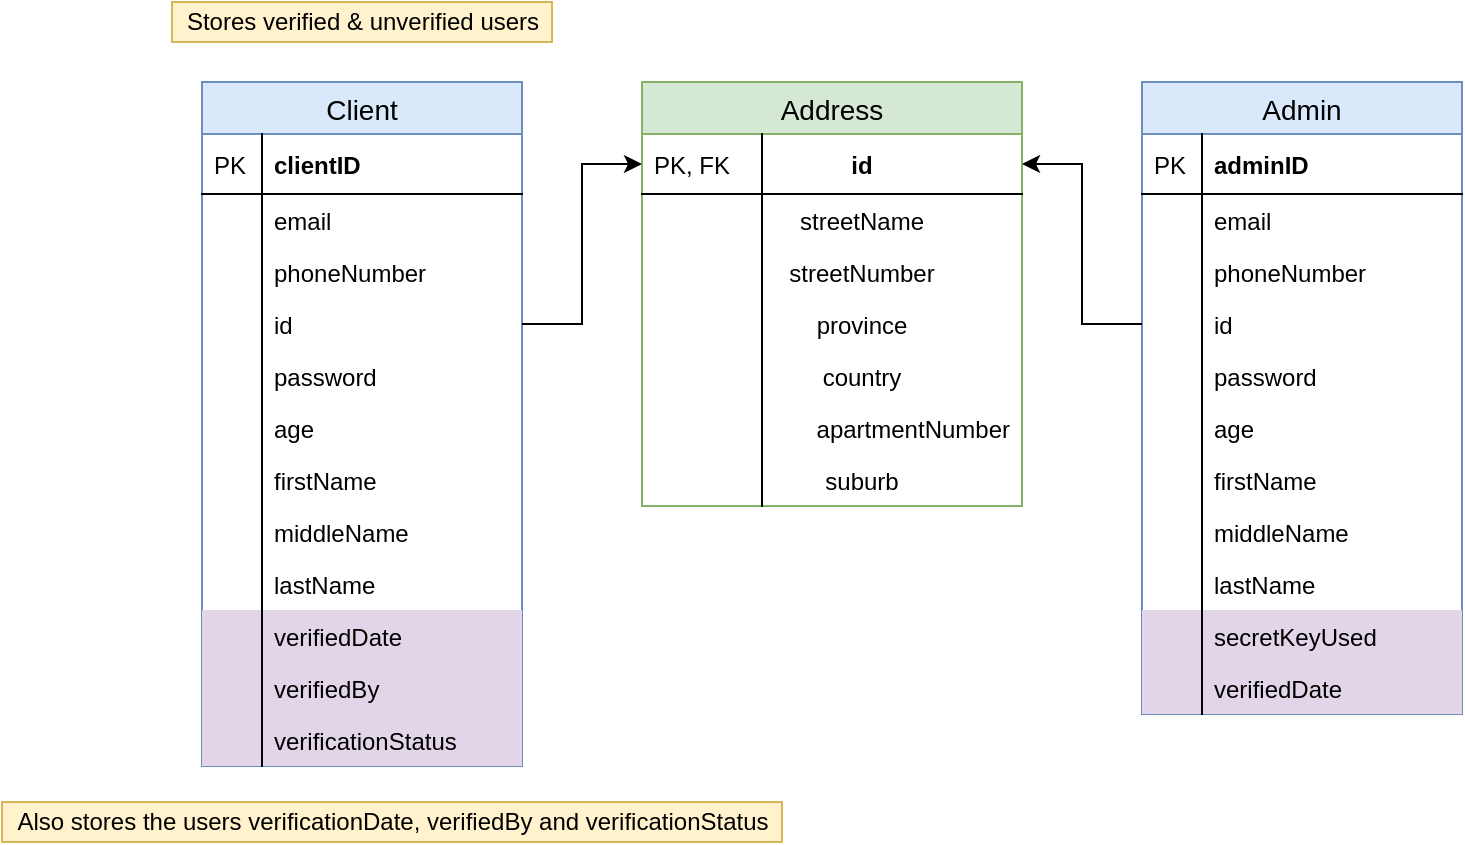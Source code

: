 <mxfile version="12.6.5" type="device"><diagram id="rlhbWHCO26YLHQ6rnHxe" name="Page-1"><mxGraphModel dx="1874" dy="592" grid="1" gridSize="10" guides="1" tooltips="1" connect="1" arrows="1" fold="1" page="1" pageScale="1" pageWidth="850" pageHeight="1100" math="0" shadow="0"><root><mxCell id="0"/><mxCell id="1" parent="0"/><mxCell id="qeu22EVPY_Uh3PlNuSj2-2" value="Client" style="swimlane;fontStyle=0;childLayout=stackLayout;horizontal=1;startSize=26;fillColor=#dae8fc;horizontalStack=0;resizeParent=1;resizeParentMax=0;resizeLast=0;collapsible=1;marginBottom=0;swimlaneFillColor=#ffffff;align=center;fontSize=14;strokeColor=#6c8ebf;" parent="1" vertex="1"><mxGeometry x="60" y="110" width="160" height="342" as="geometry"/></mxCell><mxCell id="qeu22EVPY_Uh3PlNuSj2-3" value="clientID" style="shape=partialRectangle;top=0;left=0;right=0;bottom=1;align=left;verticalAlign=middle;fillColor=none;spacingLeft=34;spacingRight=4;overflow=hidden;rotatable=0;points=[[0,0.5],[1,0.5]];portConstraint=eastwest;dropTarget=0;fontStyle=1;fontSize=12;" parent="qeu22EVPY_Uh3PlNuSj2-2" vertex="1"><mxGeometry y="26" width="160" height="30" as="geometry"/></mxCell><mxCell id="qeu22EVPY_Uh3PlNuSj2-4" value="PK" style="shape=partialRectangle;top=0;left=0;bottom=0;fillColor=none;align=left;verticalAlign=middle;spacingLeft=4;spacingRight=4;overflow=hidden;rotatable=0;points=[];portConstraint=eastwest;part=1;fontSize=12;" parent="qeu22EVPY_Uh3PlNuSj2-3" vertex="1" connectable="0"><mxGeometry width="30" height="30" as="geometry"/></mxCell><mxCell id="qeu22EVPY_Uh3PlNuSj2-5" value="email" style="shape=partialRectangle;top=0;left=0;right=0;bottom=0;align=left;verticalAlign=top;fillColor=none;spacingLeft=34;spacingRight=4;overflow=hidden;rotatable=0;points=[[0,0.5],[1,0.5]];portConstraint=eastwest;dropTarget=0;fontSize=12;" parent="qeu22EVPY_Uh3PlNuSj2-2" vertex="1"><mxGeometry y="56" width="160" height="26" as="geometry"/></mxCell><mxCell id="qeu22EVPY_Uh3PlNuSj2-6" value="" style="shape=partialRectangle;top=0;left=0;bottom=0;fillColor=none;align=left;verticalAlign=top;spacingLeft=4;spacingRight=4;overflow=hidden;rotatable=0;points=[];portConstraint=eastwest;part=1;fontSize=12;" parent="qeu22EVPY_Uh3PlNuSj2-5" vertex="1" connectable="0"><mxGeometry width="30" height="26" as="geometry"/></mxCell><mxCell id="qeu22EVPY_Uh3PlNuSj2-125" value="phoneNumber" style="shape=partialRectangle;top=0;left=0;right=0;bottom=0;align=left;verticalAlign=top;fillColor=none;spacingLeft=34;spacingRight=4;overflow=hidden;rotatable=0;points=[[0,0.5],[1,0.5]];portConstraint=eastwest;dropTarget=0;fontSize=12;" parent="qeu22EVPY_Uh3PlNuSj2-2" vertex="1"><mxGeometry y="82" width="160" height="26" as="geometry"/></mxCell><mxCell id="qeu22EVPY_Uh3PlNuSj2-126" value="" style="shape=partialRectangle;top=0;left=0;bottom=0;fillColor=none;align=left;verticalAlign=top;spacingLeft=4;spacingRight=4;overflow=hidden;rotatable=0;points=[];portConstraint=eastwest;part=1;fontSize=12;" parent="qeu22EVPY_Uh3PlNuSj2-125" vertex="1" connectable="0"><mxGeometry width="30" height="26" as="geometry"/></mxCell><mxCell id="qeu22EVPY_Uh3PlNuSj2-7" value="id" style="shape=partialRectangle;top=0;left=0;right=0;bottom=0;align=left;verticalAlign=top;fillColor=none;spacingLeft=34;spacingRight=4;overflow=hidden;rotatable=0;points=[[0,0.5],[1,0.5]];portConstraint=eastwest;dropTarget=0;fontSize=12;" parent="qeu22EVPY_Uh3PlNuSj2-2" vertex="1"><mxGeometry y="108" width="160" height="26" as="geometry"/></mxCell><mxCell id="qeu22EVPY_Uh3PlNuSj2-8" value="" style="shape=partialRectangle;top=0;left=0;bottom=0;fillColor=none;align=left;verticalAlign=top;spacingLeft=4;spacingRight=4;overflow=hidden;rotatable=0;points=[];portConstraint=eastwest;part=1;fontSize=12;" parent="qeu22EVPY_Uh3PlNuSj2-7" vertex="1" connectable="0"><mxGeometry width="30" height="26" as="geometry"/></mxCell><mxCell id="qeu22EVPY_Uh3PlNuSj2-9" value="password&#10;" style="shape=partialRectangle;top=0;left=0;right=0;bottom=0;align=left;verticalAlign=top;fillColor=none;spacingLeft=34;spacingRight=4;overflow=hidden;rotatable=0;points=[[0,0.5],[1,0.5]];portConstraint=eastwest;dropTarget=0;fontSize=12;" parent="qeu22EVPY_Uh3PlNuSj2-2" vertex="1"><mxGeometry y="134" width="160" height="26" as="geometry"/></mxCell><mxCell id="qeu22EVPY_Uh3PlNuSj2-10" value="" style="shape=partialRectangle;top=0;left=0;bottom=0;fillColor=none;align=left;verticalAlign=top;spacingLeft=4;spacingRight=4;overflow=hidden;rotatable=0;points=[];portConstraint=eastwest;part=1;fontSize=12;" parent="qeu22EVPY_Uh3PlNuSj2-9" vertex="1" connectable="0"><mxGeometry width="30" height="26" as="geometry"/></mxCell><mxCell id="qeu22EVPY_Uh3PlNuSj2-13" value="age" style="shape=partialRectangle;top=0;left=0;right=0;bottom=0;align=left;verticalAlign=top;fillColor=none;spacingLeft=34;spacingRight=4;overflow=hidden;rotatable=0;points=[[0,0.5],[1,0.5]];portConstraint=eastwest;dropTarget=0;fontSize=12;" parent="qeu22EVPY_Uh3PlNuSj2-2" vertex="1"><mxGeometry y="160" width="160" height="26" as="geometry"/></mxCell><mxCell id="qeu22EVPY_Uh3PlNuSj2-14" value="" style="shape=partialRectangle;top=0;left=0;bottom=0;fillColor=none;align=left;verticalAlign=top;spacingLeft=4;spacingRight=4;overflow=hidden;rotatable=0;points=[];portConstraint=eastwest;part=1;fontSize=12;" parent="qeu22EVPY_Uh3PlNuSj2-13" vertex="1" connectable="0"><mxGeometry width="30" height="26" as="geometry"/></mxCell><mxCell id="qeu22EVPY_Uh3PlNuSj2-15" value="firstName" style="shape=partialRectangle;top=0;left=0;right=0;bottom=0;align=left;verticalAlign=top;fillColor=none;spacingLeft=34;spacingRight=4;overflow=hidden;rotatable=0;points=[[0,0.5],[1,0.5]];portConstraint=eastwest;dropTarget=0;fontSize=12;" parent="qeu22EVPY_Uh3PlNuSj2-2" vertex="1"><mxGeometry y="186" width="160" height="26" as="geometry"/></mxCell><mxCell id="qeu22EVPY_Uh3PlNuSj2-16" value="" style="shape=partialRectangle;top=0;left=0;bottom=0;fillColor=none;align=left;verticalAlign=top;spacingLeft=4;spacingRight=4;overflow=hidden;rotatable=0;points=[];portConstraint=eastwest;part=1;fontSize=12;" parent="qeu22EVPY_Uh3PlNuSj2-15" vertex="1" connectable="0"><mxGeometry width="30" height="26" as="geometry"/></mxCell><mxCell id="qeu22EVPY_Uh3PlNuSj2-17" value="middleName" style="shape=partialRectangle;top=0;left=0;right=0;bottom=0;align=left;verticalAlign=top;fillColor=none;spacingLeft=34;spacingRight=4;overflow=hidden;rotatable=0;points=[[0,0.5],[1,0.5]];portConstraint=eastwest;dropTarget=0;fontSize=12;" parent="qeu22EVPY_Uh3PlNuSj2-2" vertex="1"><mxGeometry y="212" width="160" height="26" as="geometry"/></mxCell><mxCell id="qeu22EVPY_Uh3PlNuSj2-18" value="" style="shape=partialRectangle;top=0;left=0;bottom=0;fillColor=none;align=left;verticalAlign=top;spacingLeft=4;spacingRight=4;overflow=hidden;rotatable=0;points=[];portConstraint=eastwest;part=1;fontSize=12;" parent="qeu22EVPY_Uh3PlNuSj2-17" vertex="1" connectable="0"><mxGeometry width="30" height="26" as="geometry"/></mxCell><mxCell id="qeu22EVPY_Uh3PlNuSj2-19" value="lastName" style="shape=partialRectangle;top=0;left=0;right=0;bottom=0;align=left;verticalAlign=top;fillColor=none;spacingLeft=34;spacingRight=4;overflow=hidden;rotatable=0;points=[[0,0.5],[1,0.5]];portConstraint=eastwest;dropTarget=0;fontSize=12;" parent="qeu22EVPY_Uh3PlNuSj2-2" vertex="1"><mxGeometry y="238" width="160" height="26" as="geometry"/></mxCell><mxCell id="qeu22EVPY_Uh3PlNuSj2-20" value="" style="shape=partialRectangle;top=0;left=0;bottom=0;fillColor=none;align=left;verticalAlign=top;spacingLeft=4;spacingRight=4;overflow=hidden;rotatable=0;points=[];portConstraint=eastwest;part=1;fontSize=12;" parent="qeu22EVPY_Uh3PlNuSj2-19" vertex="1" connectable="0"><mxGeometry width="30" height="26" as="geometry"/></mxCell><mxCell id="qeu22EVPY_Uh3PlNuSj2-76" value="verifiedDate" style="shape=partialRectangle;top=0;left=0;right=0;bottom=0;align=left;verticalAlign=top;fillColor=#e1d5e7;spacingLeft=34;spacingRight=4;overflow=hidden;rotatable=0;points=[[0,0.5],[1,0.5]];portConstraint=eastwest;dropTarget=0;fontSize=12;strokeColor=#9673a6;" parent="qeu22EVPY_Uh3PlNuSj2-2" vertex="1"><mxGeometry y="264" width="160" height="26" as="geometry"/></mxCell><mxCell id="qeu22EVPY_Uh3PlNuSj2-77" value="" style="shape=partialRectangle;top=0;left=0;bottom=0;fillColor=none;align=left;verticalAlign=top;spacingLeft=4;spacingRight=4;overflow=hidden;rotatable=0;points=[];portConstraint=eastwest;part=1;fontSize=12;" parent="qeu22EVPY_Uh3PlNuSj2-76" vertex="1" connectable="0"><mxGeometry width="30" height="26" as="geometry"/></mxCell><mxCell id="qeu22EVPY_Uh3PlNuSj2-78" value="verifiedBy" style="shape=partialRectangle;top=0;left=0;right=0;bottom=0;align=left;verticalAlign=top;fillColor=#e1d5e7;spacingLeft=34;spacingRight=4;overflow=hidden;rotatable=0;points=[[0,0.5],[1,0.5]];portConstraint=eastwest;dropTarget=0;fontSize=12;strokeColor=#9673a6;" parent="qeu22EVPY_Uh3PlNuSj2-2" vertex="1"><mxGeometry y="290" width="160" height="26" as="geometry"/></mxCell><mxCell id="qeu22EVPY_Uh3PlNuSj2-79" value="" style="shape=partialRectangle;top=0;left=0;bottom=0;fillColor=none;align=left;verticalAlign=top;spacingLeft=4;spacingRight=4;overflow=hidden;rotatable=0;points=[];portConstraint=eastwest;part=1;fontSize=12;" parent="qeu22EVPY_Uh3PlNuSj2-78" vertex="1" connectable="0"><mxGeometry width="30" height="26" as="geometry"/></mxCell><mxCell id="gw5BYJS6jvpNs3H9UEHQ-1" value="verificationStatus" style="shape=partialRectangle;top=0;left=0;right=0;bottom=0;align=left;verticalAlign=top;fillColor=#e1d5e7;spacingLeft=34;spacingRight=4;overflow=hidden;rotatable=0;points=[[0,0.5],[1,0.5]];portConstraint=eastwest;dropTarget=0;fontSize=12;strokeColor=#9673a6;" parent="qeu22EVPY_Uh3PlNuSj2-2" vertex="1"><mxGeometry y="316" width="160" height="26" as="geometry"/></mxCell><mxCell id="gw5BYJS6jvpNs3H9UEHQ-2" value="" style="shape=partialRectangle;top=0;left=0;bottom=0;fillColor=none;align=left;verticalAlign=top;spacingLeft=4;spacingRight=4;overflow=hidden;rotatable=0;points=[];portConstraint=eastwest;part=1;fontSize=12;" parent="gw5BYJS6jvpNs3H9UEHQ-1" vertex="1" connectable="0"><mxGeometry width="30" height="26" as="geometry"/></mxCell><mxCell id="qeu22EVPY_Uh3PlNuSj2-21" value="Address" style="swimlane;fontStyle=0;childLayout=stackLayout;horizontal=1;startSize=26;fillColor=#d5e8d4;horizontalStack=0;resizeParent=1;resizeParentMax=0;resizeLast=0;collapsible=1;marginBottom=0;swimlaneFillColor=#ffffff;align=center;fontSize=14;strokeColor=#82b366;" parent="1" vertex="1"><mxGeometry x="280" y="110" width="190" height="212" as="geometry"/></mxCell><mxCell id="qeu22EVPY_Uh3PlNuSj2-22" value="id" style="shape=partialRectangle;top=0;left=0;right=0;bottom=1;align=center;verticalAlign=middle;fillColor=none;spacingLeft=34;spacingRight=4;overflow=hidden;rotatable=0;points=[[0,0.5],[1,0.5]];portConstraint=eastwest;dropTarget=0;fontStyle=1;fontSize=12;" parent="qeu22EVPY_Uh3PlNuSj2-21" vertex="1"><mxGeometry y="26" width="190" height="30" as="geometry"/></mxCell><mxCell id="qeu22EVPY_Uh3PlNuSj2-23" value="PK, FK" style="shape=partialRectangle;top=0;left=0;bottom=0;fillColor=none;align=left;verticalAlign=middle;spacingLeft=4;spacingRight=4;overflow=hidden;rotatable=0;points=[];portConstraint=eastwest;part=1;fontSize=12;" parent="qeu22EVPY_Uh3PlNuSj2-22" vertex="1" connectable="0"><mxGeometry width="60" height="30" as="geometry"/></mxCell><mxCell id="qeu22EVPY_Uh3PlNuSj2-24" value="streetName&#10;" style="shape=partialRectangle;top=0;left=0;right=0;bottom=0;align=center;verticalAlign=top;fillColor=none;spacingLeft=34;spacingRight=4;overflow=hidden;rotatable=0;points=[[0,0.5],[1,0.5]];portConstraint=eastwest;dropTarget=0;fontSize=12;" parent="qeu22EVPY_Uh3PlNuSj2-21" vertex="1"><mxGeometry y="56" width="190" height="26" as="geometry"/></mxCell><mxCell id="qeu22EVPY_Uh3PlNuSj2-25" value="" style="shape=partialRectangle;top=0;left=0;bottom=0;fillColor=none;align=left;verticalAlign=top;spacingLeft=4;spacingRight=4;overflow=hidden;rotatable=0;points=[];portConstraint=eastwest;part=1;fontSize=12;" parent="qeu22EVPY_Uh3PlNuSj2-24" vertex="1" connectable="0"><mxGeometry width="60" height="26" as="geometry"/></mxCell><mxCell id="qeu22EVPY_Uh3PlNuSj2-43" value="streetNumber" style="shape=partialRectangle;top=0;left=0;right=0;bottom=0;align=center;verticalAlign=top;fillColor=none;spacingLeft=34;spacingRight=4;overflow=hidden;rotatable=0;points=[[0,0.5],[1,0.5]];portConstraint=eastwest;dropTarget=0;fontSize=12;" parent="qeu22EVPY_Uh3PlNuSj2-21" vertex="1"><mxGeometry y="82" width="190" height="26" as="geometry"/></mxCell><mxCell id="qeu22EVPY_Uh3PlNuSj2-44" value="" style="shape=partialRectangle;top=0;left=0;bottom=0;fillColor=none;align=left;verticalAlign=top;spacingLeft=4;spacingRight=4;overflow=hidden;rotatable=0;points=[];portConstraint=eastwest;part=1;fontSize=12;" parent="qeu22EVPY_Uh3PlNuSj2-43" vertex="1" connectable="0"><mxGeometry width="60" height="26" as="geometry"/></mxCell><mxCell id="qeu22EVPY_Uh3PlNuSj2-45" value="province" style="shape=partialRectangle;top=0;left=0;right=0;bottom=0;align=center;verticalAlign=top;fillColor=none;spacingLeft=34;spacingRight=4;overflow=hidden;rotatable=0;points=[[0,0.5],[1,0.5]];portConstraint=eastwest;dropTarget=0;fontSize=12;" parent="qeu22EVPY_Uh3PlNuSj2-21" vertex="1"><mxGeometry y="108" width="190" height="26" as="geometry"/></mxCell><mxCell id="qeu22EVPY_Uh3PlNuSj2-46" value="" style="shape=partialRectangle;top=0;left=0;bottom=0;fillColor=none;align=left;verticalAlign=top;spacingLeft=4;spacingRight=4;overflow=hidden;rotatable=0;points=[];portConstraint=eastwest;part=1;fontSize=12;" parent="qeu22EVPY_Uh3PlNuSj2-45" vertex="1" connectable="0"><mxGeometry width="60" height="26" as="geometry"/></mxCell><mxCell id="qeu22EVPY_Uh3PlNuSj2-47" value="country" style="shape=partialRectangle;top=0;left=0;right=0;bottom=0;align=center;verticalAlign=top;fillColor=none;spacingLeft=34;spacingRight=4;overflow=hidden;rotatable=0;points=[[0,0.5],[1,0.5]];portConstraint=eastwest;dropTarget=0;fontSize=12;" parent="qeu22EVPY_Uh3PlNuSj2-21" vertex="1"><mxGeometry y="134" width="190" height="26" as="geometry"/></mxCell><mxCell id="qeu22EVPY_Uh3PlNuSj2-48" value="" style="shape=partialRectangle;top=0;left=0;bottom=0;fillColor=none;align=left;verticalAlign=top;spacingLeft=4;spacingRight=4;overflow=hidden;rotatable=0;points=[];portConstraint=eastwest;part=1;fontSize=12;" parent="qeu22EVPY_Uh3PlNuSj2-47" vertex="1" connectable="0"><mxGeometry width="60" height="26" as="geometry"/></mxCell><mxCell id="qeu22EVPY_Uh3PlNuSj2-49" value="apartmentNumber" style="shape=partialRectangle;top=0;left=0;right=0;bottom=0;align=right;verticalAlign=top;fillColor=none;spacingLeft=34;spacingRight=4;overflow=hidden;rotatable=0;points=[[0,0.5],[1,0.5]];portConstraint=eastwest;dropTarget=0;fontSize=12;" parent="qeu22EVPY_Uh3PlNuSj2-21" vertex="1"><mxGeometry y="160" width="190" height="26" as="geometry"/></mxCell><mxCell id="qeu22EVPY_Uh3PlNuSj2-50" value="" style="shape=partialRectangle;top=0;left=0;bottom=0;fillColor=none;align=left;verticalAlign=top;spacingLeft=4;spacingRight=4;overflow=hidden;rotatable=0;points=[];portConstraint=eastwest;part=1;fontSize=12;" parent="qeu22EVPY_Uh3PlNuSj2-49" vertex="1" connectable="0"><mxGeometry width="60" height="26" as="geometry"/></mxCell><mxCell id="5GIPRN6ukvB4GxoB2Iz9-3" value="suburb" style="shape=partialRectangle;top=0;left=0;right=0;bottom=0;align=center;verticalAlign=top;fillColor=none;spacingLeft=34;spacingRight=4;overflow=hidden;rotatable=0;points=[[0,0.5],[1,0.5]];portConstraint=eastwest;dropTarget=0;fontSize=12;" parent="qeu22EVPY_Uh3PlNuSj2-21" vertex="1"><mxGeometry y="186" width="190" height="26" as="geometry"/></mxCell><mxCell id="5GIPRN6ukvB4GxoB2Iz9-4" value="" style="shape=partialRectangle;top=0;left=0;bottom=0;fillColor=none;align=left;verticalAlign=top;spacingLeft=4;spacingRight=4;overflow=hidden;rotatable=0;points=[];portConstraint=eastwest;part=1;fontSize=12;" parent="5GIPRN6ukvB4GxoB2Iz9-3" vertex="1" connectable="0"><mxGeometry width="60" height="26" as="geometry"/></mxCell><mxCell id="qeu22EVPY_Uh3PlNuSj2-40" style="edgeStyle=orthogonalEdgeStyle;rounded=0;orthogonalLoop=1;jettySize=auto;html=1;entryX=0;entryY=0.5;entryDx=0;entryDy=0;" parent="1" source="qeu22EVPY_Uh3PlNuSj2-7" target="qeu22EVPY_Uh3PlNuSj2-22" edge="1"><mxGeometry relative="1" as="geometry"/></mxCell><mxCell id="qeu22EVPY_Uh3PlNuSj2-51" value="Admin" style="swimlane;fontStyle=0;childLayout=stackLayout;horizontal=1;startSize=26;fillColor=#dae8fc;horizontalStack=0;resizeParent=1;resizeParentMax=0;resizeLast=0;collapsible=1;marginBottom=0;swimlaneFillColor=#ffffff;align=center;fontSize=14;strokeColor=#6c8ebf;" parent="1" vertex="1"><mxGeometry x="530" y="110" width="160" height="316" as="geometry"/></mxCell><mxCell id="qeu22EVPY_Uh3PlNuSj2-52" value="adminID" style="shape=partialRectangle;top=0;left=0;right=0;bottom=1;align=left;verticalAlign=middle;fillColor=none;spacingLeft=34;spacingRight=4;overflow=hidden;rotatable=0;points=[[0,0.5],[1,0.5]];portConstraint=eastwest;dropTarget=0;fontStyle=1;fontSize=12;" parent="qeu22EVPY_Uh3PlNuSj2-51" vertex="1"><mxGeometry y="26" width="160" height="30" as="geometry"/></mxCell><mxCell id="qeu22EVPY_Uh3PlNuSj2-53" value="PK" style="shape=partialRectangle;top=0;left=0;bottom=0;fillColor=none;align=left;verticalAlign=middle;spacingLeft=4;spacingRight=4;overflow=hidden;rotatable=0;points=[];portConstraint=eastwest;part=1;fontSize=12;" parent="qeu22EVPY_Uh3PlNuSj2-52" vertex="1" connectable="0"><mxGeometry width="30" height="30" as="geometry"/></mxCell><mxCell id="qeu22EVPY_Uh3PlNuSj2-54" value="email" style="shape=partialRectangle;top=0;left=0;right=0;bottom=0;align=left;verticalAlign=top;fillColor=none;spacingLeft=34;spacingRight=4;overflow=hidden;rotatable=0;points=[[0,0.5],[1,0.5]];portConstraint=eastwest;dropTarget=0;fontSize=12;" parent="qeu22EVPY_Uh3PlNuSj2-51" vertex="1"><mxGeometry y="56" width="160" height="26" as="geometry"/></mxCell><mxCell id="qeu22EVPY_Uh3PlNuSj2-55" value="" style="shape=partialRectangle;top=0;left=0;bottom=0;fillColor=none;align=left;verticalAlign=top;spacingLeft=4;spacingRight=4;overflow=hidden;rotatable=0;points=[];portConstraint=eastwest;part=1;fontSize=12;" parent="qeu22EVPY_Uh3PlNuSj2-54" vertex="1" connectable="0"><mxGeometry width="30" height="26" as="geometry"/></mxCell><mxCell id="qeu22EVPY_Uh3PlNuSj2-127" value="phoneNumber" style="shape=partialRectangle;top=0;left=0;right=0;bottom=0;align=left;verticalAlign=top;fillColor=none;spacingLeft=34;spacingRight=4;overflow=hidden;rotatable=0;points=[[0,0.5],[1,0.5]];portConstraint=eastwest;dropTarget=0;fontSize=12;" parent="qeu22EVPY_Uh3PlNuSj2-51" vertex="1"><mxGeometry y="82" width="160" height="26" as="geometry"/></mxCell><mxCell id="qeu22EVPY_Uh3PlNuSj2-128" value="" style="shape=partialRectangle;top=0;left=0;bottom=0;fillColor=none;align=left;verticalAlign=top;spacingLeft=4;spacingRight=4;overflow=hidden;rotatable=0;points=[];portConstraint=eastwest;part=1;fontSize=12;" parent="qeu22EVPY_Uh3PlNuSj2-127" vertex="1" connectable="0"><mxGeometry width="30" height="26" as="geometry"/></mxCell><mxCell id="qeu22EVPY_Uh3PlNuSj2-56" value="id" style="shape=partialRectangle;top=0;left=0;right=0;bottom=0;align=left;verticalAlign=top;fillColor=none;spacingLeft=34;spacingRight=4;overflow=hidden;rotatable=0;points=[[0,0.5],[1,0.5]];portConstraint=eastwest;dropTarget=0;fontSize=12;" parent="qeu22EVPY_Uh3PlNuSj2-51" vertex="1"><mxGeometry y="108" width="160" height="26" as="geometry"/></mxCell><mxCell id="qeu22EVPY_Uh3PlNuSj2-57" value="" style="shape=partialRectangle;top=0;left=0;bottom=0;fillColor=none;align=left;verticalAlign=top;spacingLeft=4;spacingRight=4;overflow=hidden;rotatable=0;points=[];portConstraint=eastwest;part=1;fontSize=12;" parent="qeu22EVPY_Uh3PlNuSj2-56" vertex="1" connectable="0"><mxGeometry width="30" height="26" as="geometry"/></mxCell><mxCell id="qeu22EVPY_Uh3PlNuSj2-58" value="password&#10;" style="shape=partialRectangle;top=0;left=0;right=0;bottom=0;align=left;verticalAlign=top;fillColor=none;spacingLeft=34;spacingRight=4;overflow=hidden;rotatable=0;points=[[0,0.5],[1,0.5]];portConstraint=eastwest;dropTarget=0;fontSize=12;" parent="qeu22EVPY_Uh3PlNuSj2-51" vertex="1"><mxGeometry y="134" width="160" height="26" as="geometry"/></mxCell><mxCell id="qeu22EVPY_Uh3PlNuSj2-59" value="" style="shape=partialRectangle;top=0;left=0;bottom=0;fillColor=none;align=left;verticalAlign=top;spacingLeft=4;spacingRight=4;overflow=hidden;rotatable=0;points=[];portConstraint=eastwest;part=1;fontSize=12;" parent="qeu22EVPY_Uh3PlNuSj2-58" vertex="1" connectable="0"><mxGeometry width="30" height="26" as="geometry"/></mxCell><mxCell id="qeu22EVPY_Uh3PlNuSj2-60" value="age" style="shape=partialRectangle;top=0;left=0;right=0;bottom=0;align=left;verticalAlign=top;fillColor=none;spacingLeft=34;spacingRight=4;overflow=hidden;rotatable=0;points=[[0,0.5],[1,0.5]];portConstraint=eastwest;dropTarget=0;fontSize=12;" parent="qeu22EVPY_Uh3PlNuSj2-51" vertex="1"><mxGeometry y="160" width="160" height="26" as="geometry"/></mxCell><mxCell id="qeu22EVPY_Uh3PlNuSj2-61" value="" style="shape=partialRectangle;top=0;left=0;bottom=0;fillColor=none;align=left;verticalAlign=top;spacingLeft=4;spacingRight=4;overflow=hidden;rotatable=0;points=[];portConstraint=eastwest;part=1;fontSize=12;" parent="qeu22EVPY_Uh3PlNuSj2-60" vertex="1" connectable="0"><mxGeometry width="30" height="26" as="geometry"/></mxCell><mxCell id="qeu22EVPY_Uh3PlNuSj2-62" value="firstName" style="shape=partialRectangle;top=0;left=0;right=0;bottom=0;align=left;verticalAlign=top;fillColor=none;spacingLeft=34;spacingRight=4;overflow=hidden;rotatable=0;points=[[0,0.5],[1,0.5]];portConstraint=eastwest;dropTarget=0;fontSize=12;" parent="qeu22EVPY_Uh3PlNuSj2-51" vertex="1"><mxGeometry y="186" width="160" height="26" as="geometry"/></mxCell><mxCell id="qeu22EVPY_Uh3PlNuSj2-63" value="" style="shape=partialRectangle;top=0;left=0;bottom=0;fillColor=none;align=left;verticalAlign=top;spacingLeft=4;spacingRight=4;overflow=hidden;rotatable=0;points=[];portConstraint=eastwest;part=1;fontSize=12;" parent="qeu22EVPY_Uh3PlNuSj2-62" vertex="1" connectable="0"><mxGeometry width="30" height="26" as="geometry"/></mxCell><mxCell id="qeu22EVPY_Uh3PlNuSj2-64" value="middleName" style="shape=partialRectangle;top=0;left=0;right=0;bottom=0;align=left;verticalAlign=top;fillColor=none;spacingLeft=34;spacingRight=4;overflow=hidden;rotatable=0;points=[[0,0.5],[1,0.5]];portConstraint=eastwest;dropTarget=0;fontSize=12;" parent="qeu22EVPY_Uh3PlNuSj2-51" vertex="1"><mxGeometry y="212" width="160" height="26" as="geometry"/></mxCell><mxCell id="qeu22EVPY_Uh3PlNuSj2-65" value="" style="shape=partialRectangle;top=0;left=0;bottom=0;fillColor=none;align=left;verticalAlign=top;spacingLeft=4;spacingRight=4;overflow=hidden;rotatable=0;points=[];portConstraint=eastwest;part=1;fontSize=12;" parent="qeu22EVPY_Uh3PlNuSj2-64" vertex="1" connectable="0"><mxGeometry width="30" height="26" as="geometry"/></mxCell><mxCell id="qeu22EVPY_Uh3PlNuSj2-66" value="lastName" style="shape=partialRectangle;top=0;left=0;right=0;bottom=0;align=left;verticalAlign=top;fillColor=none;spacingLeft=34;spacingRight=4;overflow=hidden;rotatable=0;points=[[0,0.5],[1,0.5]];portConstraint=eastwest;dropTarget=0;fontSize=12;" parent="qeu22EVPY_Uh3PlNuSj2-51" vertex="1"><mxGeometry y="238" width="160" height="26" as="geometry"/></mxCell><mxCell id="qeu22EVPY_Uh3PlNuSj2-67" value="" style="shape=partialRectangle;top=0;left=0;bottom=0;fillColor=none;align=left;verticalAlign=top;spacingLeft=4;spacingRight=4;overflow=hidden;rotatable=0;points=[];portConstraint=eastwest;part=1;fontSize=12;" parent="qeu22EVPY_Uh3PlNuSj2-66" vertex="1" connectable="0"><mxGeometry width="30" height="26" as="geometry"/></mxCell><mxCell id="qeu22EVPY_Uh3PlNuSj2-92" value="secretKeyUsed" style="shape=partialRectangle;top=0;left=0;right=0;bottom=0;align=left;verticalAlign=top;fillColor=#e1d5e7;spacingLeft=34;spacingRight=4;overflow=hidden;rotatable=0;points=[[0,0.5],[1,0.5]];portConstraint=eastwest;dropTarget=0;fontSize=12;strokeColor=#9673a6;" parent="qeu22EVPY_Uh3PlNuSj2-51" vertex="1"><mxGeometry y="264" width="160" height="26" as="geometry"/></mxCell><mxCell id="qeu22EVPY_Uh3PlNuSj2-93" value="" style="shape=partialRectangle;top=0;left=0;bottom=0;fillColor=none;align=left;verticalAlign=top;spacingLeft=4;spacingRight=4;overflow=hidden;rotatable=0;points=[];portConstraint=eastwest;part=1;fontSize=12;" parent="qeu22EVPY_Uh3PlNuSj2-92" vertex="1" connectable="0"><mxGeometry width="30" height="26" as="geometry"/></mxCell><mxCell id="qeu22EVPY_Uh3PlNuSj2-90" value="verifiedDate" style="shape=partialRectangle;top=0;left=0;right=0;bottom=0;align=left;verticalAlign=top;fillColor=#e1d5e7;spacingLeft=34;spacingRight=4;overflow=hidden;rotatable=0;points=[[0,0.5],[1,0.5]];portConstraint=eastwest;dropTarget=0;fontSize=12;strokeColor=#9673a6;" parent="qeu22EVPY_Uh3PlNuSj2-51" vertex="1"><mxGeometry y="290" width="160" height="26" as="geometry"/></mxCell><mxCell id="qeu22EVPY_Uh3PlNuSj2-91" value="" style="shape=partialRectangle;top=0;left=0;bottom=0;fillColor=none;align=left;verticalAlign=top;spacingLeft=4;spacingRight=4;overflow=hidden;rotatable=0;points=[];portConstraint=eastwest;part=1;fontSize=12;" parent="qeu22EVPY_Uh3PlNuSj2-90" vertex="1" connectable="0"><mxGeometry width="30" height="26" as="geometry"/></mxCell><mxCell id="qeu22EVPY_Uh3PlNuSj2-72" style="edgeStyle=orthogonalEdgeStyle;rounded=0;orthogonalLoop=1;jettySize=auto;html=1;entryX=1;entryY=0.5;entryDx=0;entryDy=0;" parent="1" source="qeu22EVPY_Uh3PlNuSj2-56" target="qeu22EVPY_Uh3PlNuSj2-22" edge="1"><mxGeometry relative="1" as="geometry"/></mxCell><mxCell id="gw5BYJS6jvpNs3H9UEHQ-3" value="Stores verified &amp;amp; unverified users" style="text;html=1;align=center;verticalAlign=middle;resizable=0;points=[];autosize=1;fillColor=#fff2cc;strokeColor=#d6b656;" parent="1" vertex="1"><mxGeometry x="45" y="70" width="190" height="20" as="geometry"/></mxCell><mxCell id="gw5BYJS6jvpNs3H9UEHQ-9" value="Also stores the users verificationDate, verifiedBy and verificationStatus" style="text;html=1;align=center;verticalAlign=middle;resizable=0;points=[];autosize=1;fillColor=#fff2cc;strokeColor=#d6b656;" parent="1" vertex="1"><mxGeometry x="-40" y="470" width="390" height="20" as="geometry"/></mxCell></root></mxGraphModel></diagram></mxfile>